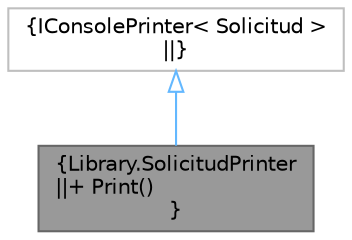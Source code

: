 digraph "Library.SolicitudPrinter"
{
 // INTERACTIVE_SVG=YES
 // LATEX_PDF_SIZE
  bgcolor="transparent";
  edge [fontname=Helvetica,fontsize=10,labelfontname=Helvetica,labelfontsize=10];
  node [fontname=Helvetica,fontsize=10,shape=box,height=0.2,width=0.4];
  Node1 [label="{Library.SolicitudPrinter\n||+ Print()\l}",height=0.2,width=0.4,color="gray40", fillcolor="grey60", style="filled", fontcolor="black",tooltip="Método para mostrar por pantalla la lista de solicitudes"];
  Node2 -> Node1 [dir="back",color="steelblue1",style="solid",arrowtail="onormal"];
  Node2 [label="{IConsolePrinter\< Solicitud \>\n||}",height=0.2,width=0.4,color="grey75", fillcolor="white", style="filled",URL="$classIConsolePrinter.html",tooltip=" "];
}
